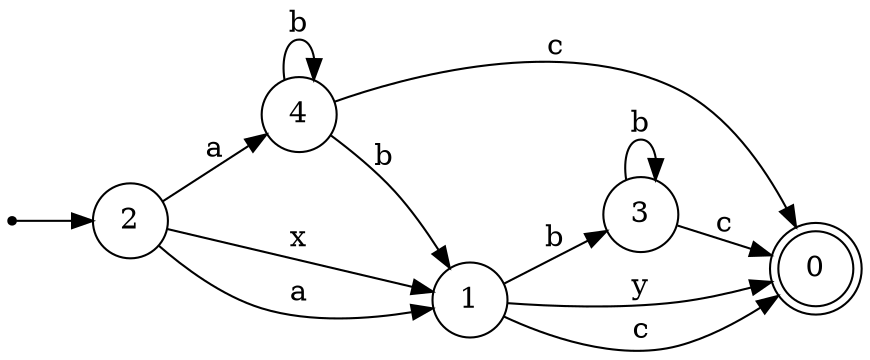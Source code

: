 digraph {
	rankdir = LR;
	size = "30,20";
	node [shape = point]; "dummy0"
	node [shape = circle]; "2"
	"dummy0" -> "2";
	node [shape = circle]; "4";
	node [shape = circle]; "3";
	node [shape = doublecircle]; "0";
	node [shape = circle]; "1";
	"3" -> "0" [label = "c"];
	"3" -> "3" [label = "b"];
	"4" -> "0" [label = "c"];
	"4" -> "4" [label = "b"];
	"4" -> "1" [label = "b"];
	"2" -> "1" [label = "x"];
	"2" -> "1" [label = "a"];
	"2" -> "4" [label = "a"];
	"1" -> "0" [label = "y"];
	"1" -> "0" [label = "c"];
	"1" -> "3" [label = "b"];
}